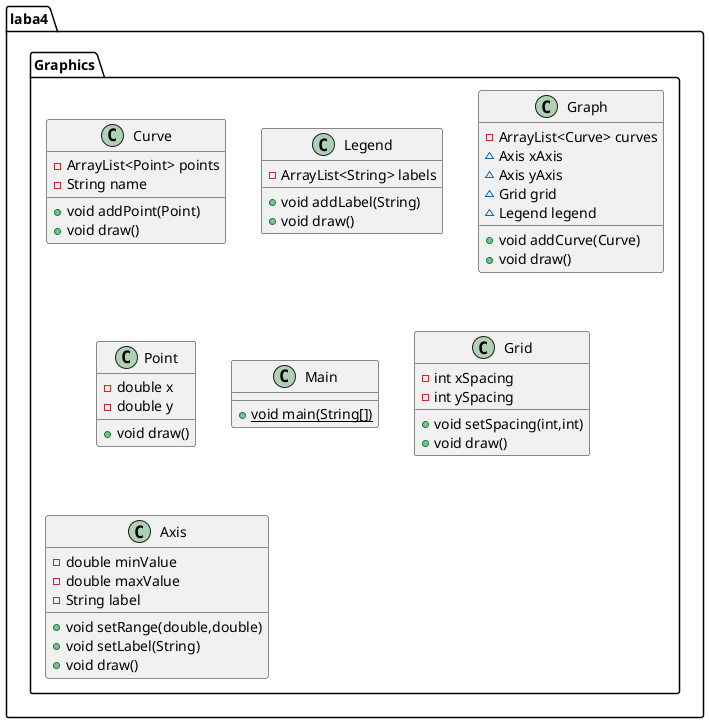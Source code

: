 @startuml
class laba4.Graphics.Curve {
- ArrayList<Point> points
- String name
+ void addPoint(Point)
+ void draw()
}
class laba4.Graphics.Legend {
- ArrayList<String> labels
+ void addLabel(String)
+ void draw()
}
class laba4.Graphics.Graph {
- ArrayList<Curve> curves
~ Axis xAxis
~ Axis yAxis
~ Grid grid
~ Legend legend
+ void addCurve(Curve)
+ void draw()
}
class laba4.Graphics.Point {
- double x
- double y
+ void draw()
}
class laba4.Graphics.Main {
+ {static} void main(String[])
}
class laba4.Graphics.Grid {
- int xSpacing
- int ySpacing
+ void setSpacing(int,int)
+ void draw()
}
class laba4.Graphics.Axis {
- double minValue
- double maxValue
- String label
+ void setRange(double,double)
+ void setLabel(String)
+ void draw()
}
@enduml